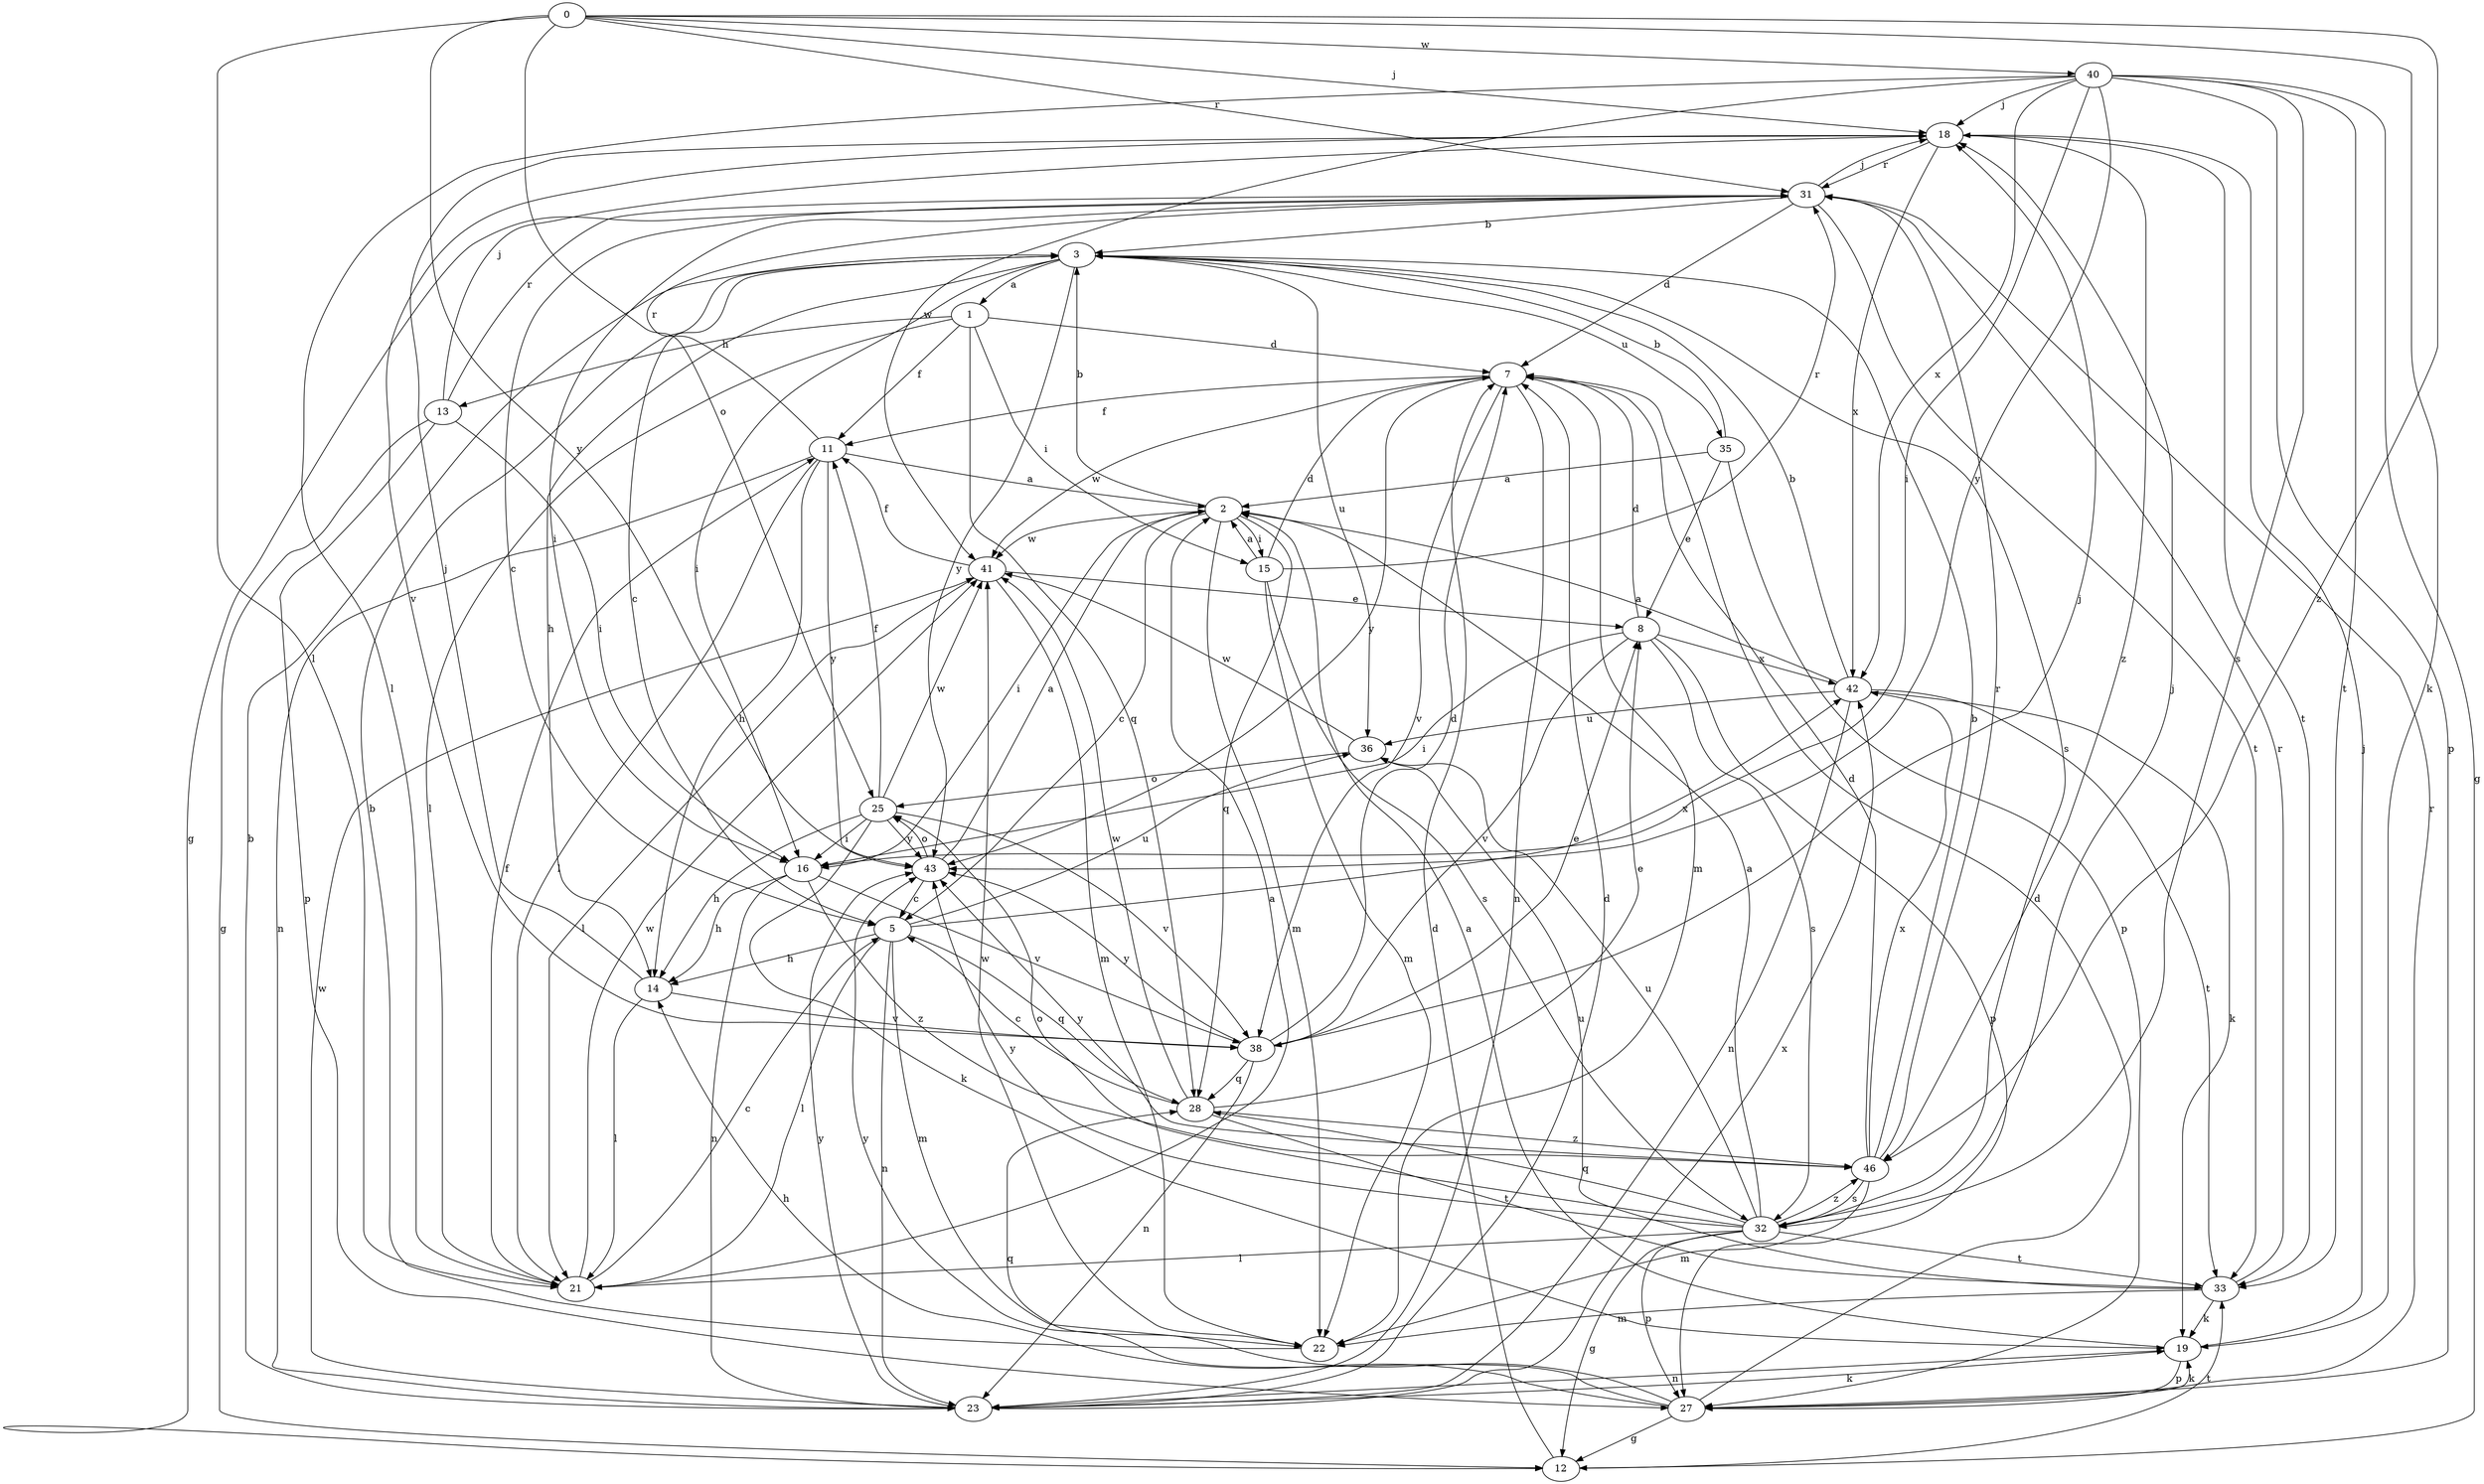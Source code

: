 strict digraph  {
0;
1;
2;
3;
5;
7;
8;
11;
12;
13;
14;
15;
16;
18;
19;
21;
22;
23;
25;
27;
28;
31;
32;
33;
35;
36;
38;
40;
41;
42;
43;
46;
0 -> 18  [label=j];
0 -> 19  [label=k];
0 -> 21  [label=l];
0 -> 25  [label=o];
0 -> 31  [label=r];
0 -> 40  [label=w];
0 -> 43  [label=y];
0 -> 46  [label=z];
1 -> 7  [label=d];
1 -> 11  [label=f];
1 -> 13  [label=h];
1 -> 15  [label=i];
1 -> 21  [label=l];
1 -> 28  [label=q];
2 -> 3  [label=b];
2 -> 5  [label=c];
2 -> 15  [label=i];
2 -> 16  [label=i];
2 -> 22  [label=m];
2 -> 28  [label=q];
2 -> 41  [label=w];
3 -> 1  [label=a];
3 -> 5  [label=c];
3 -> 14  [label=h];
3 -> 16  [label=i];
3 -> 32  [label=s];
3 -> 35  [label=u];
3 -> 36  [label=u];
3 -> 43  [label=y];
5 -> 14  [label=h];
5 -> 21  [label=l];
5 -> 22  [label=m];
5 -> 23  [label=n];
5 -> 28  [label=q];
5 -> 36  [label=u];
5 -> 42  [label=x];
7 -> 11  [label=f];
7 -> 22  [label=m];
7 -> 23  [label=n];
7 -> 38  [label=v];
7 -> 41  [label=w];
7 -> 43  [label=y];
8 -> 7  [label=d];
8 -> 16  [label=i];
8 -> 27  [label=p];
8 -> 32  [label=s];
8 -> 38  [label=v];
8 -> 42  [label=x];
11 -> 2  [label=a];
11 -> 14  [label=h];
11 -> 21  [label=l];
11 -> 23  [label=n];
11 -> 31  [label=r];
11 -> 43  [label=y];
12 -> 7  [label=d];
12 -> 33  [label=t];
13 -> 12  [label=g];
13 -> 16  [label=i];
13 -> 18  [label=j];
13 -> 27  [label=p];
13 -> 31  [label=r];
14 -> 18  [label=j];
14 -> 21  [label=l];
14 -> 38  [label=v];
15 -> 2  [label=a];
15 -> 7  [label=d];
15 -> 22  [label=m];
15 -> 31  [label=r];
15 -> 32  [label=s];
16 -> 14  [label=h];
16 -> 23  [label=n];
16 -> 38  [label=v];
16 -> 46  [label=z];
18 -> 31  [label=r];
18 -> 33  [label=t];
18 -> 38  [label=v];
18 -> 42  [label=x];
18 -> 46  [label=z];
19 -> 2  [label=a];
19 -> 18  [label=j];
19 -> 23  [label=n];
19 -> 27  [label=p];
21 -> 2  [label=a];
21 -> 5  [label=c];
21 -> 11  [label=f];
21 -> 41  [label=w];
22 -> 3  [label=b];
22 -> 41  [label=w];
23 -> 3  [label=b];
23 -> 7  [label=d];
23 -> 19  [label=k];
23 -> 41  [label=w];
23 -> 42  [label=x];
23 -> 43  [label=y];
25 -> 11  [label=f];
25 -> 14  [label=h];
25 -> 16  [label=i];
25 -> 19  [label=k];
25 -> 38  [label=v];
25 -> 41  [label=w];
25 -> 43  [label=y];
27 -> 7  [label=d];
27 -> 12  [label=g];
27 -> 14  [label=h];
27 -> 19  [label=k];
27 -> 28  [label=q];
27 -> 31  [label=r];
27 -> 43  [label=y];
28 -> 5  [label=c];
28 -> 8  [label=e];
28 -> 33  [label=t];
28 -> 41  [label=w];
28 -> 46  [label=z];
31 -> 3  [label=b];
31 -> 5  [label=c];
31 -> 7  [label=d];
31 -> 12  [label=g];
31 -> 16  [label=i];
31 -> 18  [label=j];
31 -> 33  [label=t];
32 -> 2  [label=a];
32 -> 12  [label=g];
32 -> 18  [label=j];
32 -> 21  [label=l];
32 -> 25  [label=o];
32 -> 27  [label=p];
32 -> 28  [label=q];
32 -> 33  [label=t];
32 -> 36  [label=u];
32 -> 43  [label=y];
32 -> 46  [label=z];
33 -> 19  [label=k];
33 -> 22  [label=m];
33 -> 31  [label=r];
33 -> 36  [label=u];
35 -> 2  [label=a];
35 -> 3  [label=b];
35 -> 8  [label=e];
35 -> 27  [label=p];
36 -> 25  [label=o];
36 -> 41  [label=w];
38 -> 7  [label=d];
38 -> 8  [label=e];
38 -> 18  [label=j];
38 -> 23  [label=n];
38 -> 28  [label=q];
38 -> 43  [label=y];
40 -> 12  [label=g];
40 -> 16  [label=i];
40 -> 18  [label=j];
40 -> 21  [label=l];
40 -> 27  [label=p];
40 -> 32  [label=s];
40 -> 33  [label=t];
40 -> 41  [label=w];
40 -> 42  [label=x];
40 -> 43  [label=y];
41 -> 8  [label=e];
41 -> 11  [label=f];
41 -> 21  [label=l];
41 -> 22  [label=m];
42 -> 2  [label=a];
42 -> 3  [label=b];
42 -> 19  [label=k];
42 -> 23  [label=n];
42 -> 33  [label=t];
42 -> 36  [label=u];
43 -> 2  [label=a];
43 -> 5  [label=c];
43 -> 25  [label=o];
46 -> 3  [label=b];
46 -> 7  [label=d];
46 -> 22  [label=m];
46 -> 31  [label=r];
46 -> 32  [label=s];
46 -> 42  [label=x];
46 -> 43  [label=y];
}
